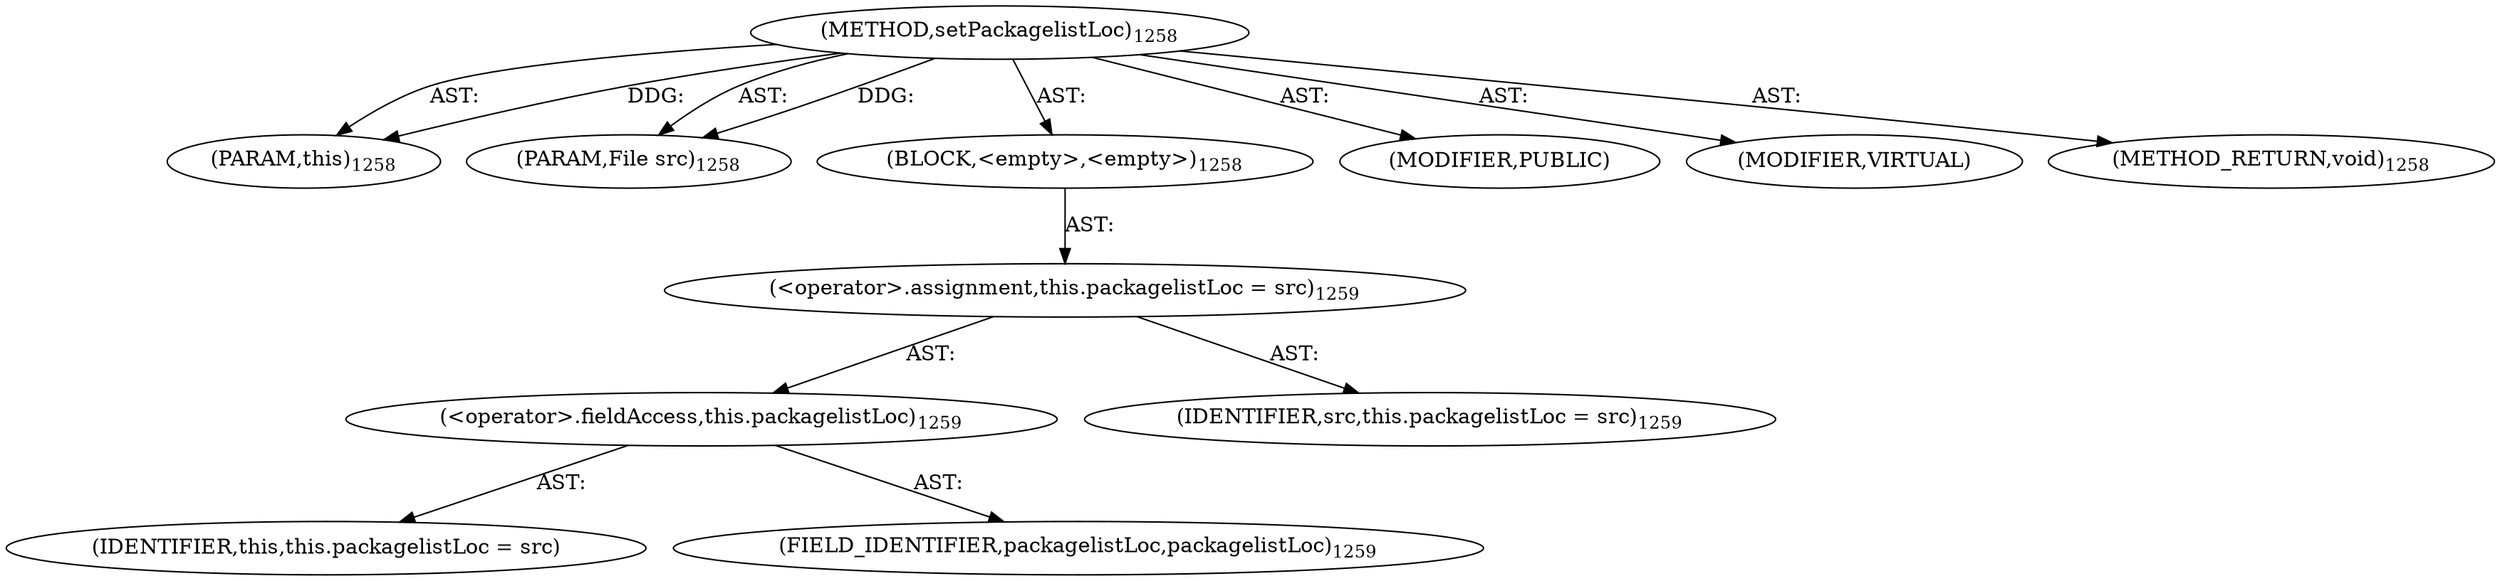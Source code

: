 digraph "setPackagelistLoc" {  
"111669149796" [label = <(METHOD,setPackagelistLoc)<SUB>1258</SUB>> ]
"115964117197" [label = <(PARAM,this)<SUB>1258</SUB>> ]
"115964117198" [label = <(PARAM,File src)<SUB>1258</SUB>> ]
"25769803924" [label = <(BLOCK,&lt;empty&gt;,&lt;empty&gt;)<SUB>1258</SUB>> ]
"30064771514" [label = <(&lt;operator&gt;.assignment,this.packagelistLoc = src)<SUB>1259</SUB>> ]
"30064771515" [label = <(&lt;operator&gt;.fieldAccess,this.packagelistLoc)<SUB>1259</SUB>> ]
"68719477122" [label = <(IDENTIFIER,this,this.packagelistLoc = src)> ]
"55834574987" [label = <(FIELD_IDENTIFIER,packagelistLoc,packagelistLoc)<SUB>1259</SUB>> ]
"68719477123" [label = <(IDENTIFIER,src,this.packagelistLoc = src)<SUB>1259</SUB>> ]
"133143986428" [label = <(MODIFIER,PUBLIC)> ]
"133143986429" [label = <(MODIFIER,VIRTUAL)> ]
"128849018980" [label = <(METHOD_RETURN,void)<SUB>1258</SUB>> ]
  "111669149796" -> "115964117197"  [ label = "AST: "] 
  "111669149796" -> "115964117198"  [ label = "AST: "] 
  "111669149796" -> "25769803924"  [ label = "AST: "] 
  "111669149796" -> "133143986428"  [ label = "AST: "] 
  "111669149796" -> "133143986429"  [ label = "AST: "] 
  "111669149796" -> "128849018980"  [ label = "AST: "] 
  "25769803924" -> "30064771514"  [ label = "AST: "] 
  "30064771514" -> "30064771515"  [ label = "AST: "] 
  "30064771514" -> "68719477123"  [ label = "AST: "] 
  "30064771515" -> "68719477122"  [ label = "AST: "] 
  "30064771515" -> "55834574987"  [ label = "AST: "] 
  "111669149796" -> "115964117197"  [ label = "DDG: "] 
  "111669149796" -> "115964117198"  [ label = "DDG: "] 
}
